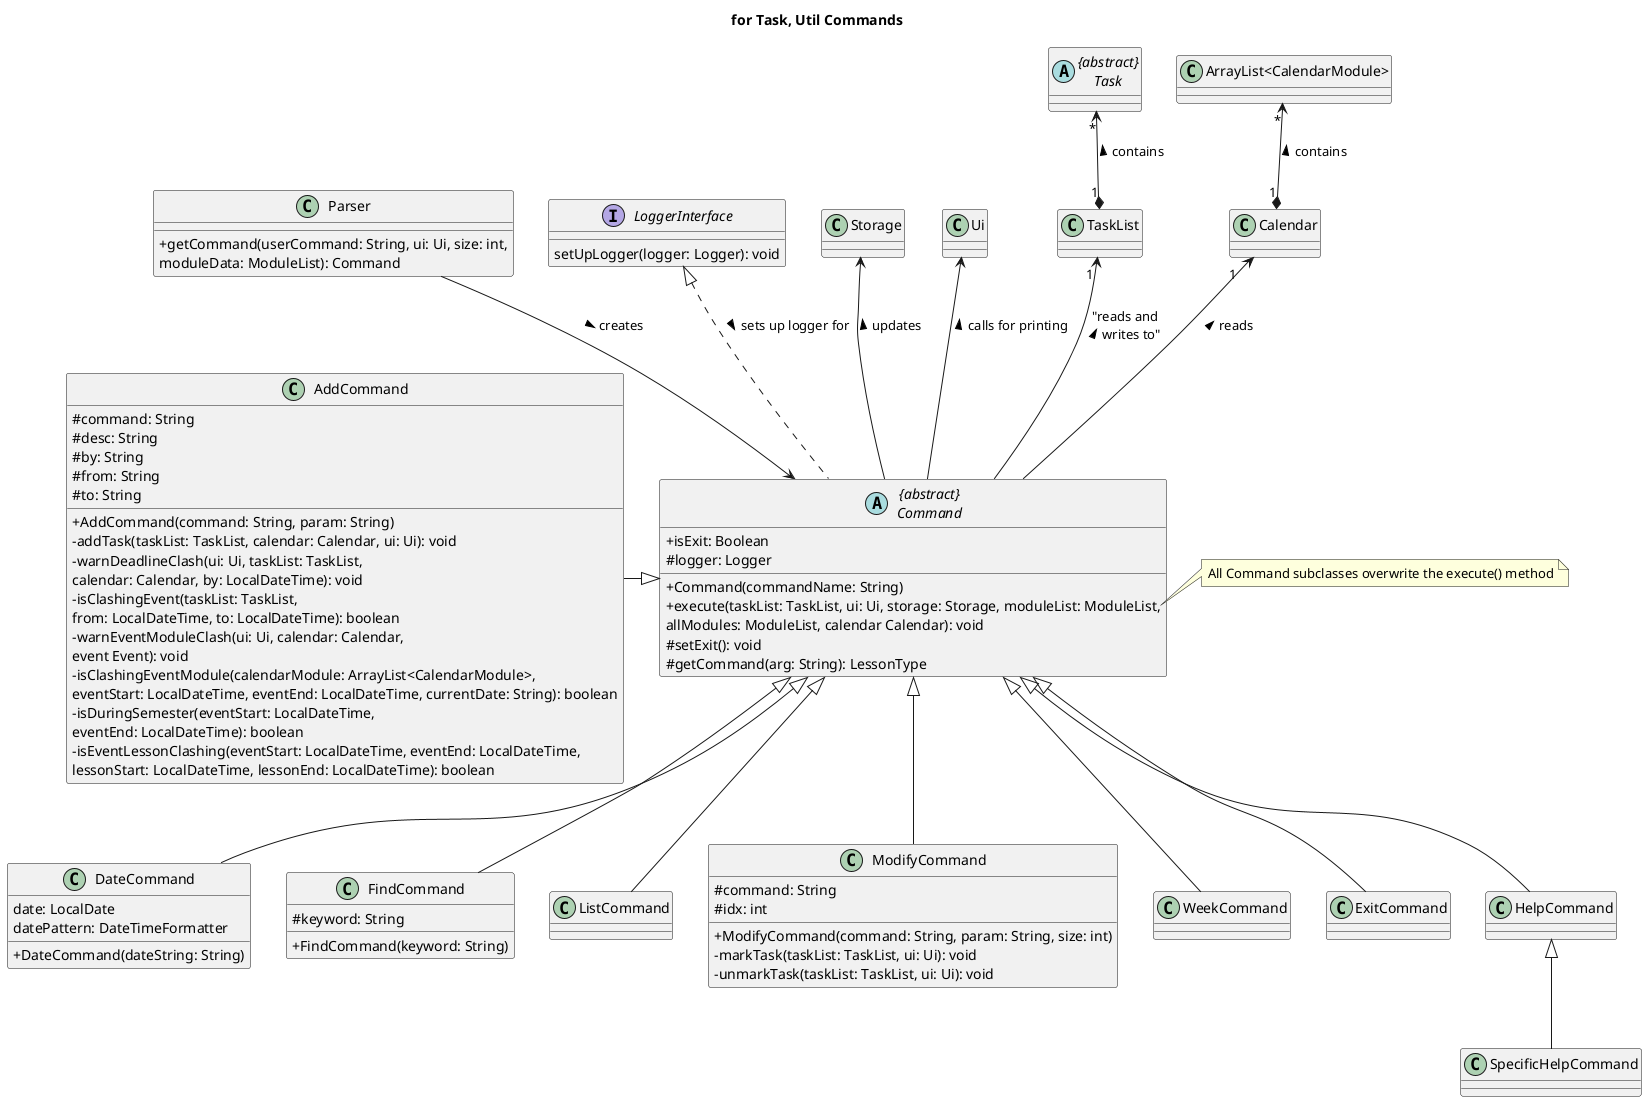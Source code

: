 @startuml
'https://plantuml.com/class-diagram
skinparam classAttributeIconSize 0

title for Task, Util Commands

class Parser {
+ getCommand(userCommand: String, ui: Ui, size: int,
moduleData: ModuleList): Command
}
Parser --> Command : creates >

abstract class "{abstract}\nCommand" as Command {
+ isExit: Boolean
# logger: Logger
+ Command(commandName: String)
+ execute(taskList: TaskList, ui: Ui, storage: Storage, moduleList: ModuleList,
allModules: ModuleList, calendar Calendar): void
# setExit(): void
# getCommand(arg: String): LessonType
}

note right of Command::execute
    All Command subclasses overwrite the execute() method
end note

interface LoggerInterface {
setUpLogger(logger: Logger): void
}
LoggerInterface <|.. Command : sets up logger for >

class AddCommand {
# command: String
# desc: String
# by: String
# from: String
# to: String
__
+ AddCommand(command: String, param: String)
- addTask(taskList: TaskList, calendar: Calendar, ui: Ui): void
- warnDeadlineClash(ui: Ui, taskList: TaskList,
calendar: Calendar, by: LocalDateTime): void
- isClashingEvent(taskList: TaskList,
from: LocalDateTime, to: LocalDateTime): boolean
- warnEventModuleClash(ui: Ui, calendar: Calendar,
event Event): void
- isClashingEventModule(calendarModule: ArrayList<CalendarModule>,
eventStart: LocalDateTime, eventEnd: LocalDateTime, currentDate: String): boolean
- isDuringSemester(eventStart: LocalDateTime,
eventEnd: LocalDateTime): boolean
- isEventLessonClashing(eventStart: LocalDateTime, eventEnd: LocalDateTime,
lessonStart: LocalDateTime, lessonEnd: LocalDateTime): boolean
}
AddCommand -|> Command

class DateCommand {
date: LocalDate
datePattern: DateTimeFormatter
+ DateCommand(dateString: String)
}
Command <|-- DateCommand

class FindCommand{
# keyword: String
+ FindCommand(keyword: String)
}
Command <|-- FindCommand

class ListCommand
Command <|-- ListCommand

class ModifyCommand{
# command: String
# idx: int
+ModifyCommand(command: String, param: String, size: int)
-markTask(taskList: TaskList, ui: Ui): void
-unmarkTask(taskList: TaskList, ui: Ui): void
}
Command <|-- ModifyCommand

class WeekCommand
Command <|-- WeekCommand

class ExitCommand
Command <|-- ExitCommand

class HelpCommand
Command <|-- HelpCommand

class SpecificHelpCommand
HelpCommand <|-- SpecificHelpCommand

Storage <-- Command : updates <
Ui <-- Command : calls for printing <
TaskList "1 " <-- Command : "reads and\n writes to" <
abstract class "{abstract}\nTask" as Task
Task "*" <--* "1" TaskList : contains <
Calendar "1   " <-- Command : reads <
"ArrayList<CalendarModule>" "*" <--* "1" Calendar : contains <


@enduml